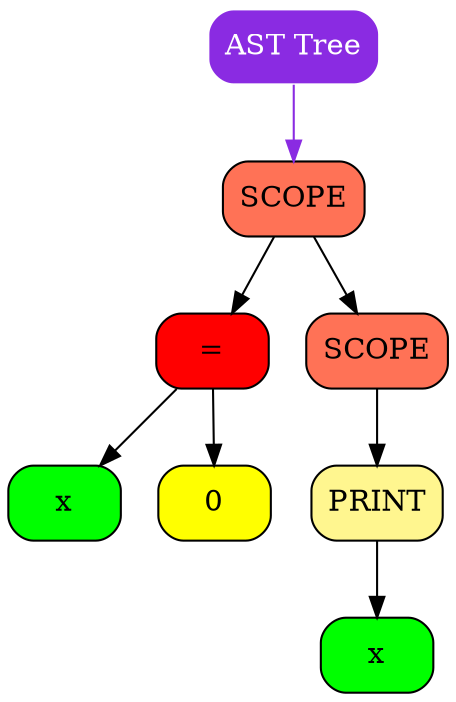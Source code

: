 digraph Tree
{
   rankdir = HR;
   tree[shape = Mrecord, style = filled, color = "white", style = filled, fontcolor = "white", fillcolor = "blueviolet", label = "AST Tree"];
   "0x155e06c90"[shape = Mrecord, color = "black", style = filled, fontcolor = "black", fillcolor = "coral1"   label = " {SCOPE}"];
  "0x155e06c90" -> "0x155e06be0" [color = "black"];
  "0x155e06c90" -> "0x155e06c70" [color = "black"];
   "0x155e06be0"[shape = Mrecord, color = "black", style = filled, fontcolor = "black", fillcolor = "red"   label = " {=}"];
  "0x155e06be0" -> "0x155e06ba0" [color = "black"];
  "0x155e06be0" -> "0x155e06bd0" [color = "black"];
   "0x155e06ba0"[shape = Mrecord, color = "black", style = filled, fontcolor = "black", fillcolor = "green",   label = " {x}"];
   "0x155e06bd0"[shape = Mrecord, color = "black", style = filled, fontcolor = "black", fillcolor = "yellow",   label = " {0}"];
   "0x155e06c70"[shape = Mrecord, color = "black", style = filled, fontcolor = "black", fillcolor = "coral1"   label = " {SCOPE}"];
  "0x155e06c70" -> "0x155e06c40" [color = "black"];
   "0x155e06c40"[shape = Mrecord, color = "black", style = filled, fontcolor = "black", fillcolor = "khaki1"   label = " {PRINT}"];
  "0x155e06c40" -> "0x155e06c10" [color = "black"];
   "0x155e06c10"[shape = Mrecord, color = "black", style = filled, fontcolor = "black", fillcolor = "green",   label = " {x}"];
   tree -> "0x155e06c90" [color = "blueviolet"];
}